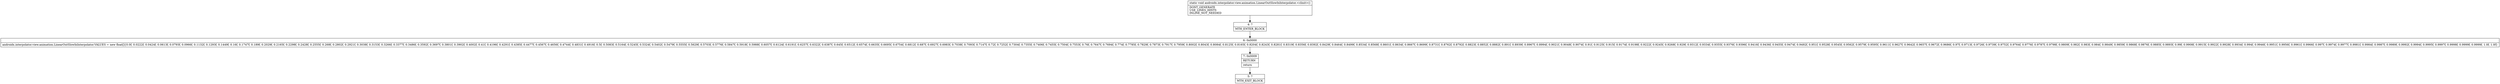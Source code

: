 digraph "CFG forandroidx.interpolator.view.animation.LinearOutSlowInInterpolator.\<clinit\>()V" {
Node_4 [shape=record,label="{4\:\ ?|MTH_ENTER_BLOCK\l}"];
Node_6 [shape=record,label="{6\:\ 0x0000|androidx.interpolator.view.animation.LinearOutSlowInInterpolator.VALUES = new float[]\{0.0f, 0.0222f, 0.0424f, 0.0613f, 0.0793f, 0.0966f, 0.1132f, 0.1293f, 0.1449f, 0.16f, 0.1747f, 0.189f, 0.2029f, 0.2165f, 0.2298f, 0.2428f, 0.2555f, 0.268f, 0.2802f, 0.2921f, 0.3038f, 0.3153f, 0.3266f, 0.3377f, 0.3486f, 0.3592f, 0.3697f, 0.3801f, 0.3902f, 0.4002f, 0.41f, 0.4196f, 0.4291f, 0.4385f, 0.4477f, 0.4567f, 0.4656f, 0.4744f, 0.4831f, 0.4916f, 0.5f, 0.5083f, 0.5164f, 0.5245f, 0.5324f, 0.5402f, 0.5479f, 0.5555f, 0.5629f, 0.5703f, 0.5776f, 0.5847f, 0.5918f, 0.5988f, 0.6057f, 0.6124f, 0.6191f, 0.6257f, 0.6322f, 0.6387f, 0.645f, 0.6512f, 0.6574f, 0.6635f, 0.6695f, 0.6754f, 0.6812f, 0.687f, 0.6927f, 0.6983f, 0.7038f, 0.7093f, 0.7147f, 0.72f, 0.7252f, 0.7304f, 0.7355f, 0.7406f, 0.7455f, 0.7504f, 0.7553f, 0.76f, 0.7647f, 0.7694f, 0.774f, 0.7785f, 0.7829f, 0.7873f, 0.7917f, 0.7959f, 0.8002f, 0.8043f, 0.8084f, 0.8125f, 0.8165f, 0.8204f, 0.8243f, 0.8281f, 0.8319f, 0.8356f, 0.8392f, 0.8429f, 0.8464f, 0.8499f, 0.8534f, 0.8568f, 0.8601f, 0.8634f, 0.8667f, 0.8699f, 0.8731f, 0.8762f, 0.8792f, 0.8823f, 0.8852f, 0.8882f, 0.891f, 0.8939f, 0.8967f, 0.8994f, 0.9021f, 0.9048f, 0.9074f, 0.91f, 0.9125f, 0.915f, 0.9174f, 0.9198f, 0.9222f, 0.9245f, 0.9268f, 0.929f, 0.9312f, 0.9334f, 0.9355f, 0.9376f, 0.9396f, 0.9416f, 0.9436f, 0.9455f, 0.9474f, 0.9492f, 0.951f, 0.9528f, 0.9545f, 0.9562f, 0.9579f, 0.9595f, 0.9611f, 0.9627f, 0.9642f, 0.9657f, 0.9672f, 0.9686f, 0.97f, 0.9713f, 0.9726f, 0.9739f, 0.9752f, 0.9764f, 0.9776f, 0.9787f, 0.9798f, 0.9809f, 0.982f, 0.983f, 0.984f, 0.9849f, 0.9859f, 0.9868f, 0.9876f, 0.9885f, 0.9893f, 0.99f, 0.9908f, 0.9915f, 0.9922f, 0.9928f, 0.9934f, 0.994f, 0.9946f, 0.9951f, 0.9956f, 0.9961f, 0.9966f, 0.997f, 0.9974f, 0.9977f, 0.9981f, 0.9984f, 0.9987f, 0.9989f, 0.9992f, 0.9994f, 0.9995f, 0.9997f, 0.9998f, 0.9999f, 0.9999f, 1.0f, 1.0f\}\l}"];
Node_7 [shape=record,label="{7\:\ 0x0009|RETURN\l|return\l}"];
Node_5 [shape=record,label="{5\:\ ?|MTH_EXIT_BLOCK\l}"];
MethodNode[shape=record,label="{static void androidx.interpolator.view.animation.LinearOutSlowInInterpolator.\<clinit\>()  | DONT_GENERATE\lUSE_LINES_HINTS\lINLINE_NOT_NEEDED\l}"];
MethodNode -> Node_4;Node_4 -> Node_6;
Node_6 -> Node_7;
Node_7 -> Node_5;
}

